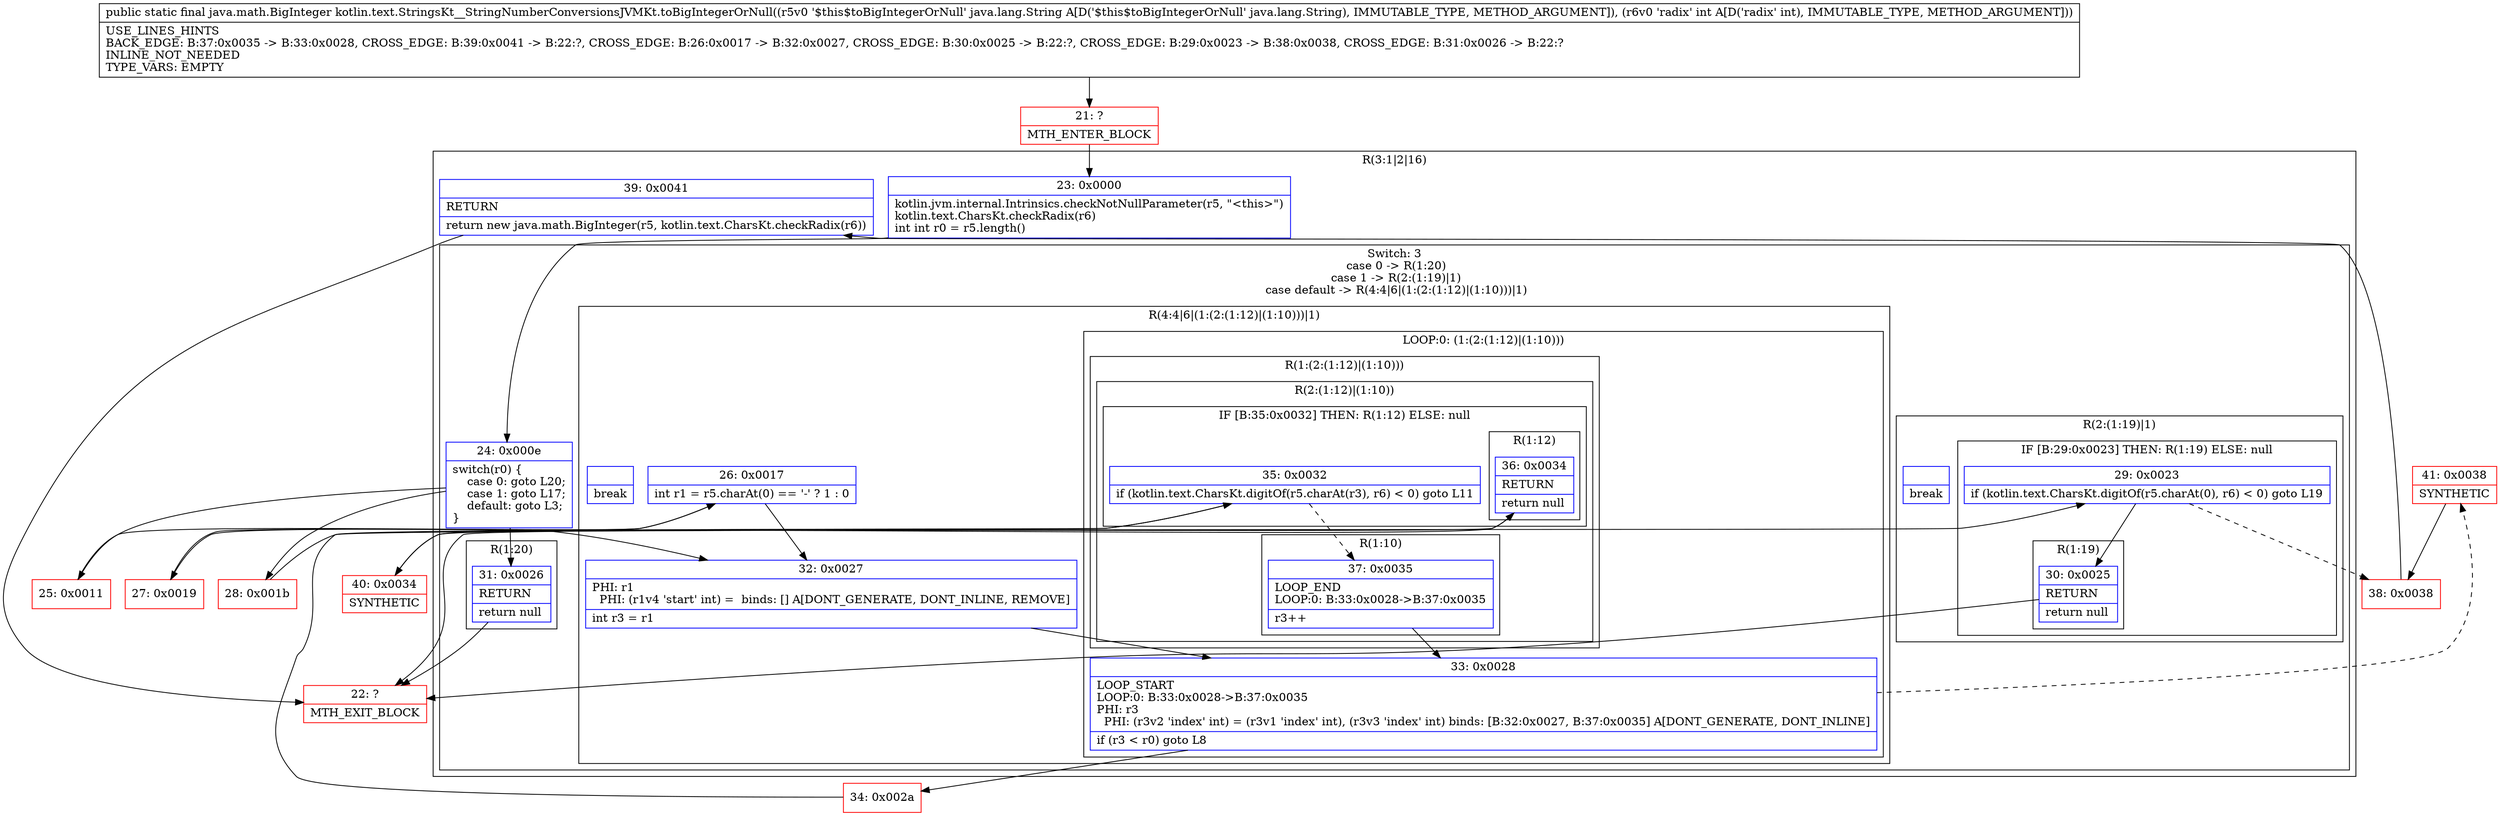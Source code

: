 digraph "CFG forkotlin.text.StringsKt__StringNumberConversionsJVMKt.toBigIntegerOrNull(Ljava\/lang\/String;I)Ljava\/math\/BigInteger;" {
subgraph cluster_Region_1002515334 {
label = "R(3:1|2|16)";
node [shape=record,color=blue];
Node_23 [shape=record,label="{23\:\ 0x0000|kotlin.jvm.internal.Intrinsics.checkNotNullParameter(r5, \"\<this\>\")\lkotlin.text.CharsKt.checkRadix(r6)\lint int r0 = r5.length()\l}"];
subgraph cluster_SwitchRegion_1476210249 {
label = "Switch: 3
 case 0 -> R(1:20)
 case 1 -> R(2:(1:19)|1)
 case default -> R(4:4|6|(1:(2:(1:12)|(1:10)))|1)";
node [shape=record,color=blue];
Node_24 [shape=record,label="{24\:\ 0x000e|switch(r0) \{\l    case 0: goto L20;\l    case 1: goto L17;\l    default: goto L3;\l\}\l}"];
subgraph cluster_Region_1655725364 {
label = "R(1:20)";
node [shape=record,color=blue];
Node_31 [shape=record,label="{31\:\ 0x0026|RETURN\l|return null\l}"];
}
subgraph cluster_Region_2025791750 {
label = "R(2:(1:19)|1)";
node [shape=record,color=blue];
subgraph cluster_IfRegion_1830438607 {
label = "IF [B:29:0x0023] THEN: R(1:19) ELSE: null";
node [shape=record,color=blue];
Node_29 [shape=record,label="{29\:\ 0x0023|if (kotlin.text.CharsKt.digitOf(r5.charAt(0), r6) \< 0) goto L19\l}"];
subgraph cluster_Region_1996435359 {
label = "R(1:19)";
node [shape=record,color=blue];
Node_30 [shape=record,label="{30\:\ 0x0025|RETURN\l|return null\l}"];
}
}
Node_InsnContainer_382113161 [shape=record,label="{|break\l}"];
}
subgraph cluster_Region_376822184 {
label = "R(4:4|6|(1:(2:(1:12)|(1:10)))|1)";
node [shape=record,color=blue];
Node_26 [shape=record,label="{26\:\ 0x0017|int r1 = r5.charAt(0) == '\-' ? 1 : 0\l}"];
Node_32 [shape=record,label="{32\:\ 0x0027|PHI: r1 \l  PHI: (r1v4 'start' int) =  binds: [] A[DONT_GENERATE, DONT_INLINE, REMOVE]\l|int r3 = r1\l}"];
subgraph cluster_LoopRegion_1970091473 {
label = "LOOP:0: (1:(2:(1:12)|(1:10)))";
node [shape=record,color=blue];
Node_33 [shape=record,label="{33\:\ 0x0028|LOOP_START\lLOOP:0: B:33:0x0028\-\>B:37:0x0035\lPHI: r3 \l  PHI: (r3v2 'index' int) = (r3v1 'index' int), (r3v3 'index' int) binds: [B:32:0x0027, B:37:0x0035] A[DONT_GENERATE, DONT_INLINE]\l|if (r3 \< r0) goto L8\l}"];
subgraph cluster_Region_401613126 {
label = "R(1:(2:(1:12)|(1:10)))";
node [shape=record,color=blue];
subgraph cluster_Region_685977929 {
label = "R(2:(1:12)|(1:10))";
node [shape=record,color=blue];
subgraph cluster_IfRegion_443265103 {
label = "IF [B:35:0x0032] THEN: R(1:12) ELSE: null";
node [shape=record,color=blue];
Node_35 [shape=record,label="{35\:\ 0x0032|if (kotlin.text.CharsKt.digitOf(r5.charAt(r3), r6) \< 0) goto L11\l}"];
subgraph cluster_Region_661610525 {
label = "R(1:12)";
node [shape=record,color=blue];
Node_36 [shape=record,label="{36\:\ 0x0034|RETURN\l|return null\l}"];
}
}
subgraph cluster_Region_618290683 {
label = "R(1:10)";
node [shape=record,color=blue];
Node_37 [shape=record,label="{37\:\ 0x0035|LOOP_END\lLOOP:0: B:33:0x0028\-\>B:37:0x0035\l|r3++\l}"];
}
}
}
}
Node_InsnContainer_94884772 [shape=record,label="{|break\l}"];
}
}
Node_39 [shape=record,label="{39\:\ 0x0041|RETURN\l|return new java.math.BigInteger(r5, kotlin.text.CharsKt.checkRadix(r6))\l}"];
}
Node_21 [shape=record,color=red,label="{21\:\ ?|MTH_ENTER_BLOCK\l}"];
Node_25 [shape=record,color=red,label="{25\:\ 0x0011}"];
Node_27 [shape=record,color=red,label="{27\:\ 0x0019}"];
Node_34 [shape=record,color=red,label="{34\:\ 0x002a}"];
Node_40 [shape=record,color=red,label="{40\:\ 0x0034|SYNTHETIC\l}"];
Node_22 [shape=record,color=red,label="{22\:\ ?|MTH_EXIT_BLOCK\l}"];
Node_41 [shape=record,color=red,label="{41\:\ 0x0038|SYNTHETIC\l}"];
Node_38 [shape=record,color=red,label="{38\:\ 0x0038}"];
Node_28 [shape=record,color=red,label="{28\:\ 0x001b}"];
MethodNode[shape=record,label="{public static final java.math.BigInteger kotlin.text.StringsKt__StringNumberConversionsJVMKt.toBigIntegerOrNull((r5v0 '$this$toBigIntegerOrNull' java.lang.String A[D('$this$toBigIntegerOrNull' java.lang.String), IMMUTABLE_TYPE, METHOD_ARGUMENT]), (r6v0 'radix' int A[D('radix' int), IMMUTABLE_TYPE, METHOD_ARGUMENT]))  | USE_LINES_HINTS\lBACK_EDGE: B:37:0x0035 \-\> B:33:0x0028, CROSS_EDGE: B:39:0x0041 \-\> B:22:?, CROSS_EDGE: B:26:0x0017 \-\> B:32:0x0027, CROSS_EDGE: B:30:0x0025 \-\> B:22:?, CROSS_EDGE: B:29:0x0023 \-\> B:38:0x0038, CROSS_EDGE: B:31:0x0026 \-\> B:22:?\lINLINE_NOT_NEEDED\lTYPE_VARS: EMPTY\l}"];
MethodNode -> Node_21;Node_23 -> Node_24;
Node_24 -> Node_25;
Node_24 -> Node_28;
Node_24 -> Node_31;
Node_31 -> Node_22;
Node_29 -> Node_30;
Node_29 -> Node_38[style=dashed];
Node_30 -> Node_22;
Node_26 -> Node_27;
Node_26 -> Node_32;
Node_32 -> Node_33;
Node_33 -> Node_34;
Node_33 -> Node_41[style=dashed];
Node_35 -> Node_37[style=dashed];
Node_35 -> Node_40;
Node_36 -> Node_22;
Node_37 -> Node_33;
Node_39 -> Node_22;
Node_21 -> Node_23;
Node_25 -> Node_26;
Node_27 -> Node_32;
Node_34 -> Node_35;
Node_40 -> Node_36;
Node_41 -> Node_38;
Node_38 -> Node_39;
Node_28 -> Node_29;
}

